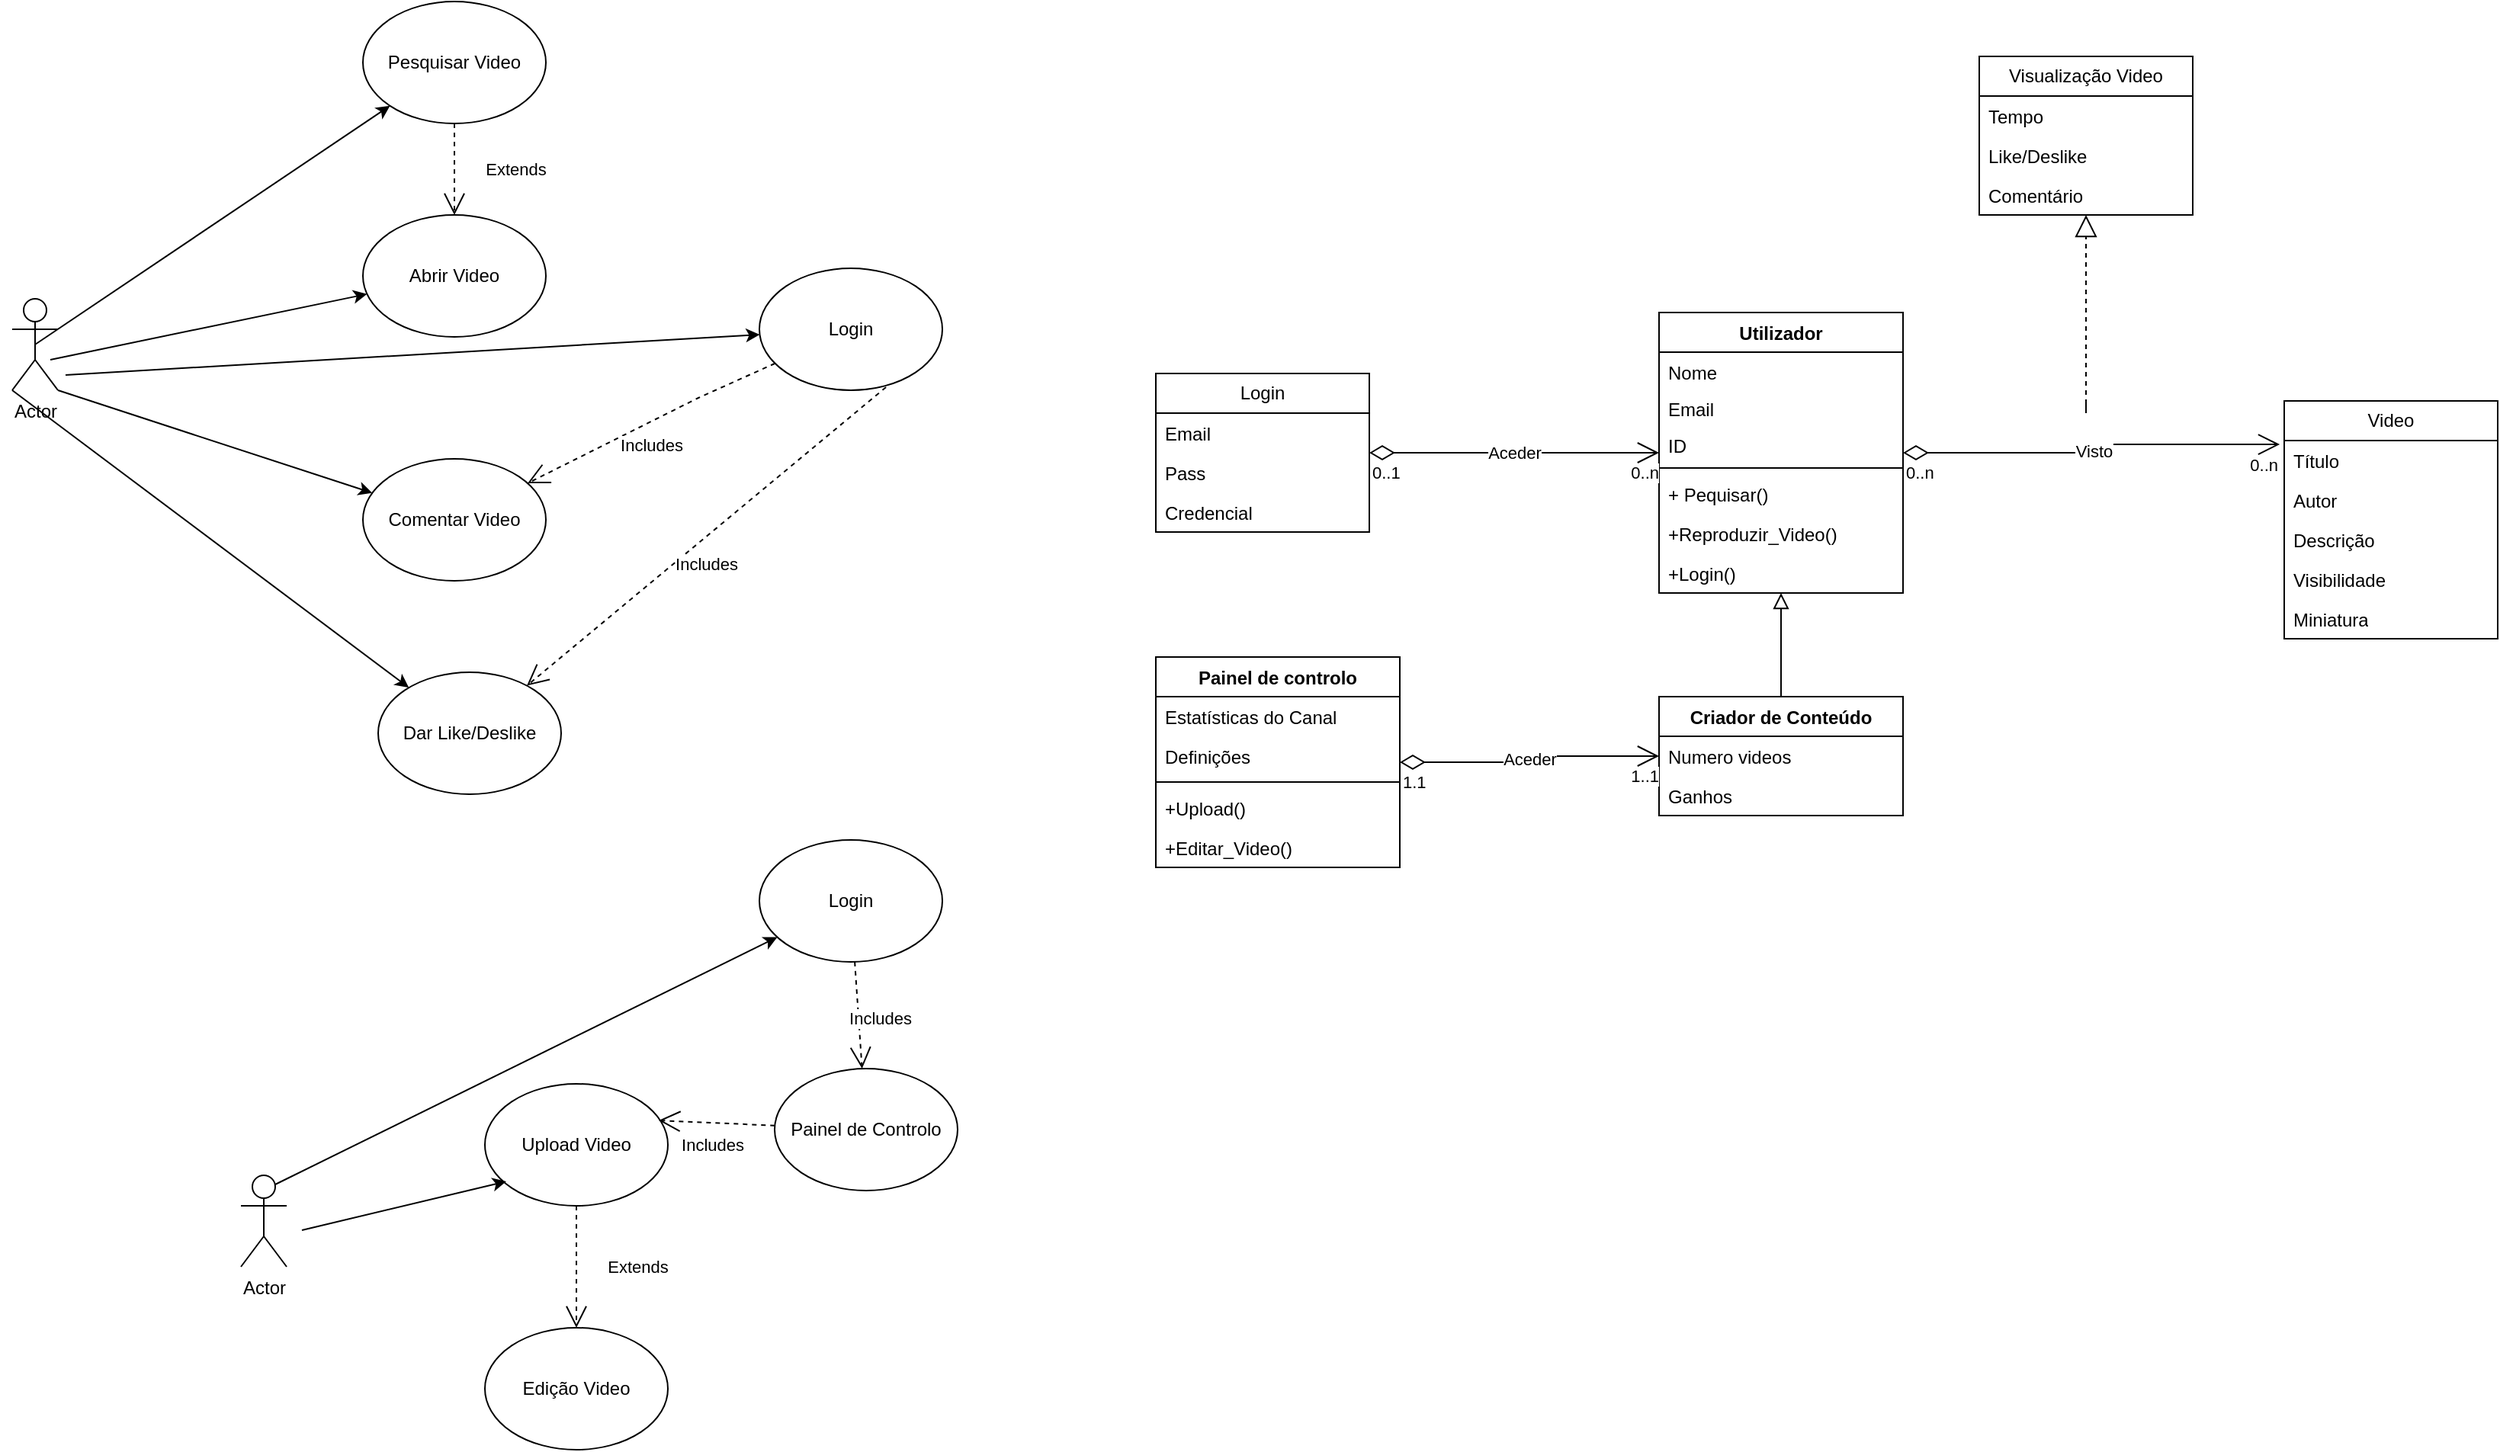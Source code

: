 <mxfile version="22.1.16" type="device" pages="2">
  <diagram name="Página-1" id="YIuxpg4yU5HesPBRL2w0">
    <mxGraphModel dx="1395" dy="672" grid="1" gridSize="10" guides="1" tooltips="1" connect="1" arrows="1" fold="1" page="1" pageScale="1" pageWidth="827" pageHeight="1169" math="0" shadow="0">
      <root>
        <mxCell id="0" />
        <mxCell id="1" parent="0" />
        <mxCell id="h7QQ7sJ4i0Wc6xQ3Fgic-2" value="Actor" style="shape=umlActor;verticalLabelPosition=bottom;verticalAlign=top;html=1;outlineConnect=0;" vertex="1" parent="1">
          <mxGeometry x="90" y="525" width="30" height="60" as="geometry" />
        </mxCell>
        <mxCell id="h7QQ7sJ4i0Wc6xQ3Fgic-3" value="Pesquisar Video" style="ellipse;whiteSpace=wrap;html=1;" vertex="1" parent="1">
          <mxGeometry x="320" y="330" width="120" height="80" as="geometry" />
        </mxCell>
        <mxCell id="h7QQ7sJ4i0Wc6xQ3Fgic-4" value="Abrir Video" style="ellipse;whiteSpace=wrap;html=1;" vertex="1" parent="1">
          <mxGeometry x="320" y="470" width="120" height="80" as="geometry" />
        </mxCell>
        <mxCell id="h7QQ7sJ4i0Wc6xQ3Fgic-5" value="Comentar Video" style="ellipse;whiteSpace=wrap;html=1;" vertex="1" parent="1">
          <mxGeometry x="320" y="630" width="120" height="80" as="geometry" />
        </mxCell>
        <mxCell id="h7QQ7sJ4i0Wc6xQ3Fgic-6" value="Dar Like/Deslike" style="ellipse;whiteSpace=wrap;html=1;" vertex="1" parent="1">
          <mxGeometry x="330" y="770" width="120" height="80" as="geometry" />
        </mxCell>
        <mxCell id="h7QQ7sJ4i0Wc6xQ3Fgic-7" value="Login" style="ellipse;whiteSpace=wrap;html=1;" vertex="1" parent="1">
          <mxGeometry x="580" y="505" width="120" height="80" as="geometry" />
        </mxCell>
        <mxCell id="h7QQ7sJ4i0Wc6xQ3Fgic-9" value="" style="endArrow=classic;html=1;rounded=0;exitX=0.5;exitY=0.5;exitDx=0;exitDy=0;exitPerimeter=0;" edge="1" parent="1" source="h7QQ7sJ4i0Wc6xQ3Fgic-2" target="h7QQ7sJ4i0Wc6xQ3Fgic-3">
          <mxGeometry width="50" height="50" relative="1" as="geometry">
            <mxPoint x="250" y="590" as="sourcePoint" />
            <mxPoint x="300" y="540" as="targetPoint" />
          </mxGeometry>
        </mxCell>
        <mxCell id="h7QQ7sJ4i0Wc6xQ3Fgic-10" value="" style="endArrow=classic;html=1;rounded=0;exitX=0.5;exitY=0.5;exitDx=0;exitDy=0;exitPerimeter=0;" edge="1" parent="1" target="h7QQ7sJ4i0Wc6xQ3Fgic-4">
          <mxGeometry width="50" height="50" relative="1" as="geometry">
            <mxPoint x="115" y="565" as="sourcePoint" />
            <mxPoint x="348" y="408" as="targetPoint" />
          </mxGeometry>
        </mxCell>
        <mxCell id="h7QQ7sJ4i0Wc6xQ3Fgic-11" value="" style="endArrow=classic;html=1;rounded=0;exitX=1;exitY=1;exitDx=0;exitDy=0;exitPerimeter=0;" edge="1" parent="1" source="h7QQ7sJ4i0Wc6xQ3Fgic-2" target="h7QQ7sJ4i0Wc6xQ3Fgic-5">
          <mxGeometry width="50" height="50" relative="1" as="geometry">
            <mxPoint x="125" y="575" as="sourcePoint" />
            <mxPoint x="358" y="418" as="targetPoint" />
          </mxGeometry>
        </mxCell>
        <mxCell id="h7QQ7sJ4i0Wc6xQ3Fgic-12" value="" style="endArrow=classic;html=1;rounded=0;exitX=0;exitY=1;exitDx=0;exitDy=0;exitPerimeter=0;" edge="1" parent="1" source="h7QQ7sJ4i0Wc6xQ3Fgic-2" target="h7QQ7sJ4i0Wc6xQ3Fgic-6">
          <mxGeometry width="50" height="50" relative="1" as="geometry">
            <mxPoint x="110" y="620" as="sourcePoint" />
            <mxPoint x="336" y="662" as="targetPoint" />
          </mxGeometry>
        </mxCell>
        <mxCell id="h7QQ7sJ4i0Wc6xQ3Fgic-13" value="Includes" style="endArrow=open;endSize=12;dashed=1;html=1;rounded=0;" edge="1" parent="1" source="h7QQ7sJ4i0Wc6xQ3Fgic-7" target="h7QQ7sJ4i0Wc6xQ3Fgic-5">
          <mxGeometry x="0.075" y="14" width="160" relative="1" as="geometry">
            <mxPoint x="450" y="600" as="sourcePoint" />
            <mxPoint x="610" y="600" as="targetPoint" />
            <Array as="points">
              <mxPoint x="540" y="590" />
            </Array>
            <mxPoint as="offset" />
          </mxGeometry>
        </mxCell>
        <mxCell id="h7QQ7sJ4i0Wc6xQ3Fgic-15" style="edgeStyle=orthogonalEdgeStyle;rounded=0;orthogonalLoop=1;jettySize=auto;html=1;exitX=0.5;exitY=1;exitDx=0;exitDy=0;" edge="1" parent="1" source="h7QQ7sJ4i0Wc6xQ3Fgic-4" target="h7QQ7sJ4i0Wc6xQ3Fgic-4">
          <mxGeometry relative="1" as="geometry" />
        </mxCell>
        <mxCell id="h7QQ7sJ4i0Wc6xQ3Fgic-17" value="Includes" style="endArrow=open;endSize=12;dashed=1;html=1;rounded=0;exitX=0.692;exitY=0.975;exitDx=0;exitDy=0;exitPerimeter=0;" edge="1" parent="1" source="h7QQ7sJ4i0Wc6xQ3Fgic-7" target="h7QQ7sJ4i0Wc6xQ3Fgic-6">
          <mxGeometry x="0.075" y="14" width="160" relative="1" as="geometry">
            <mxPoint x="573" y="596" as="sourcePoint" />
            <mxPoint x="441" y="659" as="targetPoint" />
            <Array as="points" />
            <mxPoint as="offset" />
          </mxGeometry>
        </mxCell>
        <mxCell id="h7QQ7sJ4i0Wc6xQ3Fgic-18" value="Extends" style="endArrow=open;endSize=12;dashed=1;html=1;rounded=0;" edge="1" parent="1" source="h7QQ7sJ4i0Wc6xQ3Fgic-3" target="h7QQ7sJ4i0Wc6xQ3Fgic-4">
          <mxGeometry y="40" width="160" relative="1" as="geometry">
            <mxPoint x="605" y="567" as="sourcePoint" />
            <mxPoint x="438" y="656" as="targetPoint" />
            <Array as="points" />
            <mxPoint as="offset" />
          </mxGeometry>
        </mxCell>
        <mxCell id="h7QQ7sJ4i0Wc6xQ3Fgic-19" value="Actor" style="shape=umlActor;verticalLabelPosition=bottom;verticalAlign=top;html=1;outlineConnect=0;" vertex="1" parent="1">
          <mxGeometry x="240" y="1100" width="30" height="60" as="geometry" />
        </mxCell>
        <mxCell id="h7QQ7sJ4i0Wc6xQ3Fgic-20" value="Upload Video" style="ellipse;whiteSpace=wrap;html=1;" vertex="1" parent="1">
          <mxGeometry x="400" y="1040" width="120" height="80" as="geometry" />
        </mxCell>
        <mxCell id="h7QQ7sJ4i0Wc6xQ3Fgic-22" value="Painel de Controlo" style="ellipse;whiteSpace=wrap;html=1;" vertex="1" parent="1">
          <mxGeometry x="590" y="1030" width="120" height="80" as="geometry" />
        </mxCell>
        <mxCell id="h7QQ7sJ4i0Wc6xQ3Fgic-23" value="Edição Video" style="ellipse;whiteSpace=wrap;html=1;" vertex="1" parent="1">
          <mxGeometry x="400" y="1200" width="120" height="80" as="geometry" />
        </mxCell>
        <mxCell id="h7QQ7sJ4i0Wc6xQ3Fgic-25" value="" style="endArrow=classic;html=1;rounded=0;exitX=0.5;exitY=0.5;exitDx=0;exitDy=0;exitPerimeter=0;" edge="1" parent="1" target="h7QQ7sJ4i0Wc6xQ3Fgic-7">
          <mxGeometry width="50" height="50" relative="1" as="geometry">
            <mxPoint x="125" y="575" as="sourcePoint" />
            <mxPoint x="333" y="532" as="targetPoint" />
          </mxGeometry>
        </mxCell>
        <mxCell id="h7QQ7sJ4i0Wc6xQ3Fgic-26" value="Extends" style="endArrow=open;endSize=12;dashed=1;html=1;rounded=0;" edge="1" parent="1" source="h7QQ7sJ4i0Wc6xQ3Fgic-20" target="h7QQ7sJ4i0Wc6xQ3Fgic-23">
          <mxGeometry y="40" width="160" relative="1" as="geometry">
            <mxPoint x="823" y="723" as="sourcePoint" />
            <mxPoint x="588" y="919" as="targetPoint" />
            <Array as="points" />
            <mxPoint as="offset" />
          </mxGeometry>
        </mxCell>
        <mxCell id="h7QQ7sJ4i0Wc6xQ3Fgic-27" value="Includes" style="endArrow=open;endSize=12;dashed=1;html=1;rounded=0;entryX=0.95;entryY=0.3;entryDx=0;entryDy=0;entryPerimeter=0;" edge="1" parent="1" source="h7QQ7sJ4i0Wc6xQ3Fgic-22" target="h7QQ7sJ4i0Wc6xQ3Fgic-20">
          <mxGeometry x="0.075" y="14" width="160" relative="1" as="geometry">
            <mxPoint x="660.025" y="1061.165" as="sourcePoint" />
            <mxPoint x="588" y="919" as="targetPoint" />
            <Array as="points" />
            <mxPoint as="offset" />
          </mxGeometry>
        </mxCell>
        <mxCell id="h7QQ7sJ4i0Wc6xQ3Fgic-29" value="Login" style="ellipse;whiteSpace=wrap;html=1;" vertex="1" parent="1">
          <mxGeometry x="580" y="880" width="120" height="80" as="geometry" />
        </mxCell>
        <mxCell id="h7QQ7sJ4i0Wc6xQ3Fgic-30" value="Includes" style="endArrow=open;endSize=12;dashed=1;html=1;rounded=0;" edge="1" parent="1" source="h7QQ7sJ4i0Wc6xQ3Fgic-29" target="h7QQ7sJ4i0Wc6xQ3Fgic-22">
          <mxGeometry x="0.075" y="14" width="160" relative="1" as="geometry">
            <mxPoint x="620" y="1072" as="sourcePoint" />
            <mxPoint x="524" y="1074" as="targetPoint" />
            <Array as="points" />
            <mxPoint as="offset" />
          </mxGeometry>
        </mxCell>
        <mxCell id="h7QQ7sJ4i0Wc6xQ3Fgic-31" value="" style="endArrow=classic;html=1;rounded=0;exitX=0.75;exitY=0.1;exitDx=0;exitDy=0;exitPerimeter=0;" edge="1" parent="1" source="h7QQ7sJ4i0Wc6xQ3Fgic-19" target="h7QQ7sJ4i0Wc6xQ3Fgic-29">
          <mxGeometry width="50" height="50" relative="1" as="geometry">
            <mxPoint x="280" y="1136" as="sourcePoint" />
            <mxPoint x="414" y="1104" as="targetPoint" />
          </mxGeometry>
        </mxCell>
        <mxCell id="h7QQ7sJ4i0Wc6xQ3Fgic-33" value="" style="endArrow=classic;html=1;rounded=0;" edge="1" parent="1">
          <mxGeometry width="50" height="50" relative="1" as="geometry">
            <mxPoint x="280" y="1136" as="sourcePoint" />
            <mxPoint x="414" y="1104" as="targetPoint" />
          </mxGeometry>
        </mxCell>
        <mxCell id="h7QQ7sJ4i0Wc6xQ3Fgic-34" value="Utilizador" style="swimlane;fontStyle=1;align=center;verticalAlign=top;childLayout=stackLayout;horizontal=1;startSize=26;horizontalStack=0;resizeParent=1;resizeParentMax=0;resizeLast=0;collapsible=1;marginBottom=0;whiteSpace=wrap;html=1;" vertex="1" parent="1">
          <mxGeometry x="1170" y="534" width="160" height="184" as="geometry" />
        </mxCell>
        <mxCell id="h7QQ7sJ4i0Wc6xQ3Fgic-35" value="Nome&lt;br&gt;" style="text;strokeColor=none;fillColor=none;align=left;verticalAlign=top;spacingLeft=4;spacingRight=4;overflow=hidden;rotatable=0;points=[[0,0.5],[1,0.5]];portConstraint=eastwest;whiteSpace=wrap;html=1;" vertex="1" parent="h7QQ7sJ4i0Wc6xQ3Fgic-34">
          <mxGeometry y="26" width="160" height="24" as="geometry" />
        </mxCell>
        <mxCell id="h7QQ7sJ4i0Wc6xQ3Fgic-80" value="Email" style="text;strokeColor=none;fillColor=none;align=left;verticalAlign=top;spacingLeft=4;spacingRight=4;overflow=hidden;rotatable=0;points=[[0,0.5],[1,0.5]];portConstraint=eastwest;whiteSpace=wrap;html=1;" vertex="1" parent="h7QQ7sJ4i0Wc6xQ3Fgic-34">
          <mxGeometry y="50" width="160" height="24" as="geometry" />
        </mxCell>
        <mxCell id="h7QQ7sJ4i0Wc6xQ3Fgic-79" value="ID" style="text;strokeColor=none;fillColor=none;align=left;verticalAlign=top;spacingLeft=4;spacingRight=4;overflow=hidden;rotatable=0;points=[[0,0.5],[1,0.5]];portConstraint=eastwest;whiteSpace=wrap;html=1;" vertex="1" parent="h7QQ7sJ4i0Wc6xQ3Fgic-34">
          <mxGeometry y="74" width="160" height="24" as="geometry" />
        </mxCell>
        <mxCell id="h7QQ7sJ4i0Wc6xQ3Fgic-36" value="" style="line;strokeWidth=1;fillColor=none;align=left;verticalAlign=middle;spacingTop=-1;spacingLeft=3;spacingRight=3;rotatable=0;labelPosition=right;points=[];portConstraint=eastwest;strokeColor=inherit;" vertex="1" parent="h7QQ7sJ4i0Wc6xQ3Fgic-34">
          <mxGeometry y="98" width="160" height="8" as="geometry" />
        </mxCell>
        <mxCell id="h7QQ7sJ4i0Wc6xQ3Fgic-37" value="+ Pequisar()" style="text;strokeColor=none;fillColor=none;align=left;verticalAlign=top;spacingLeft=4;spacingRight=4;overflow=hidden;rotatable=0;points=[[0,0.5],[1,0.5]];portConstraint=eastwest;whiteSpace=wrap;html=1;" vertex="1" parent="h7QQ7sJ4i0Wc6xQ3Fgic-34">
          <mxGeometry y="106" width="160" height="26" as="geometry" />
        </mxCell>
        <mxCell id="h7QQ7sJ4i0Wc6xQ3Fgic-46" value="+Reproduzir_Video()" style="text;strokeColor=none;fillColor=none;align=left;verticalAlign=top;spacingLeft=4;spacingRight=4;overflow=hidden;rotatable=0;points=[[0,0.5],[1,0.5]];portConstraint=eastwest;whiteSpace=wrap;html=1;" vertex="1" parent="h7QQ7sJ4i0Wc6xQ3Fgic-34">
          <mxGeometry y="132" width="160" height="26" as="geometry" />
        </mxCell>
        <mxCell id="h7QQ7sJ4i0Wc6xQ3Fgic-47" value="+Login()" style="text;strokeColor=none;fillColor=none;align=left;verticalAlign=top;spacingLeft=4;spacingRight=4;overflow=hidden;rotatable=0;points=[[0,0.5],[1,0.5]];portConstraint=eastwest;whiteSpace=wrap;html=1;" vertex="1" parent="h7QQ7sJ4i0Wc6xQ3Fgic-34">
          <mxGeometry y="158" width="160" height="26" as="geometry" />
        </mxCell>
        <mxCell id="h7QQ7sJ4i0Wc6xQ3Fgic-38" value="Criador de Conteúdo" style="swimlane;fontStyle=1;align=center;verticalAlign=top;childLayout=stackLayout;horizontal=1;startSize=26;horizontalStack=0;resizeParent=1;resizeParentMax=0;resizeLast=0;collapsible=1;marginBottom=0;whiteSpace=wrap;html=1;" vertex="1" parent="1">
          <mxGeometry x="1170" y="786" width="160" height="78" as="geometry" />
        </mxCell>
        <mxCell id="h7QQ7sJ4i0Wc6xQ3Fgic-39" value="Numero videos" style="text;strokeColor=none;fillColor=none;align=left;verticalAlign=top;spacingLeft=4;spacingRight=4;overflow=hidden;rotatable=0;points=[[0,0.5],[1,0.5]];portConstraint=eastwest;whiteSpace=wrap;html=1;" vertex="1" parent="h7QQ7sJ4i0Wc6xQ3Fgic-38">
          <mxGeometry y="26" width="160" height="26" as="geometry" />
        </mxCell>
        <mxCell id="h7QQ7sJ4i0Wc6xQ3Fgic-82" value="Ganhos" style="text;strokeColor=none;fillColor=none;align=left;verticalAlign=top;spacingLeft=4;spacingRight=4;overflow=hidden;rotatable=0;points=[[0,0.5],[1,0.5]];portConstraint=eastwest;whiteSpace=wrap;html=1;" vertex="1" parent="h7QQ7sJ4i0Wc6xQ3Fgic-38">
          <mxGeometry y="52" width="160" height="26" as="geometry" />
        </mxCell>
        <mxCell id="h7QQ7sJ4i0Wc6xQ3Fgic-48" value="Video" style="swimlane;fontStyle=0;childLayout=stackLayout;horizontal=1;startSize=26;fillColor=none;horizontalStack=0;resizeParent=1;resizeParentMax=0;resizeLast=0;collapsible=1;marginBottom=0;whiteSpace=wrap;html=1;" vertex="1" parent="1">
          <mxGeometry x="1580" y="592" width="140" height="156" as="geometry" />
        </mxCell>
        <mxCell id="h7QQ7sJ4i0Wc6xQ3Fgic-49" value="Título" style="text;strokeColor=none;fillColor=none;align=left;verticalAlign=top;spacingLeft=4;spacingRight=4;overflow=hidden;rotatable=0;points=[[0,0.5],[1,0.5]];portConstraint=eastwest;whiteSpace=wrap;html=1;" vertex="1" parent="h7QQ7sJ4i0Wc6xQ3Fgic-48">
          <mxGeometry y="26" width="140" height="26" as="geometry" />
        </mxCell>
        <mxCell id="h7QQ7sJ4i0Wc6xQ3Fgic-50" value="Autor" style="text;strokeColor=none;fillColor=none;align=left;verticalAlign=top;spacingLeft=4;spacingRight=4;overflow=hidden;rotatable=0;points=[[0,0.5],[1,0.5]];portConstraint=eastwest;whiteSpace=wrap;html=1;" vertex="1" parent="h7QQ7sJ4i0Wc6xQ3Fgic-48">
          <mxGeometry y="52" width="140" height="26" as="geometry" />
        </mxCell>
        <mxCell id="h7QQ7sJ4i0Wc6xQ3Fgic-51" value="Descrição" style="text;strokeColor=none;fillColor=none;align=left;verticalAlign=top;spacingLeft=4;spacingRight=4;overflow=hidden;rotatable=0;points=[[0,0.5],[1,0.5]];portConstraint=eastwest;whiteSpace=wrap;html=1;" vertex="1" parent="h7QQ7sJ4i0Wc6xQ3Fgic-48">
          <mxGeometry y="78" width="140" height="26" as="geometry" />
        </mxCell>
        <mxCell id="h7QQ7sJ4i0Wc6xQ3Fgic-60" value="Visibilidade" style="text;strokeColor=none;fillColor=none;align=left;verticalAlign=top;spacingLeft=4;spacingRight=4;overflow=hidden;rotatable=0;points=[[0,0.5],[1,0.5]];portConstraint=eastwest;whiteSpace=wrap;html=1;" vertex="1" parent="h7QQ7sJ4i0Wc6xQ3Fgic-48">
          <mxGeometry y="104" width="140" height="26" as="geometry" />
        </mxCell>
        <mxCell id="h7QQ7sJ4i0Wc6xQ3Fgic-61" value="Miniatura" style="text;strokeColor=none;fillColor=none;align=left;verticalAlign=top;spacingLeft=4;spacingRight=4;overflow=hidden;rotatable=0;points=[[0,0.5],[1,0.5]];portConstraint=eastwest;whiteSpace=wrap;html=1;" vertex="1" parent="h7QQ7sJ4i0Wc6xQ3Fgic-48">
          <mxGeometry y="130" width="140" height="26" as="geometry" />
        </mxCell>
        <mxCell id="h7QQ7sJ4i0Wc6xQ3Fgic-52" value="Visualização Video" style="swimlane;fontStyle=0;childLayout=stackLayout;horizontal=1;startSize=26;fillColor=none;horizontalStack=0;resizeParent=1;resizeParentMax=0;resizeLast=0;collapsible=1;marginBottom=0;whiteSpace=wrap;html=1;" vertex="1" parent="1">
          <mxGeometry x="1380" y="366" width="140" height="104" as="geometry" />
        </mxCell>
        <mxCell id="h7QQ7sJ4i0Wc6xQ3Fgic-53" value="Tempo&amp;nbsp;" style="text;strokeColor=none;fillColor=none;align=left;verticalAlign=top;spacingLeft=4;spacingRight=4;overflow=hidden;rotatable=0;points=[[0,0.5],[1,0.5]];portConstraint=eastwest;whiteSpace=wrap;html=1;" vertex="1" parent="h7QQ7sJ4i0Wc6xQ3Fgic-52">
          <mxGeometry y="26" width="140" height="26" as="geometry" />
        </mxCell>
        <mxCell id="h7QQ7sJ4i0Wc6xQ3Fgic-54" value="Like/Deslike" style="text;strokeColor=none;fillColor=none;align=left;verticalAlign=top;spacingLeft=4;spacingRight=4;overflow=hidden;rotatable=0;points=[[0,0.5],[1,0.5]];portConstraint=eastwest;whiteSpace=wrap;html=1;" vertex="1" parent="h7QQ7sJ4i0Wc6xQ3Fgic-52">
          <mxGeometry y="52" width="140" height="26" as="geometry" />
        </mxCell>
        <mxCell id="h7QQ7sJ4i0Wc6xQ3Fgic-55" value="Comentário" style="text;strokeColor=none;fillColor=none;align=left;verticalAlign=top;spacingLeft=4;spacingRight=4;overflow=hidden;rotatable=0;points=[[0,0.5],[1,0.5]];portConstraint=eastwest;whiteSpace=wrap;html=1;" vertex="1" parent="h7QQ7sJ4i0Wc6xQ3Fgic-52">
          <mxGeometry y="78" width="140" height="26" as="geometry" />
        </mxCell>
        <mxCell id="h7QQ7sJ4i0Wc6xQ3Fgic-56" value="Visto" style="endArrow=open;html=1;endSize=12;startArrow=diamondThin;startSize=14;startFill=0;edgeStyle=orthogonalEdgeStyle;rounded=0;entryX=-0.021;entryY=0.183;entryDx=0;entryDy=0;entryPerimeter=0;" edge="1" parent="1" source="h7QQ7sJ4i0Wc6xQ3Fgic-34" target="h7QQ7sJ4i0Wc6xQ3Fgic-48">
          <mxGeometry relative="1" as="geometry">
            <mxPoint x="1230" y="554" as="sourcePoint" />
            <mxPoint x="1390" y="534" as="targetPoint" />
          </mxGeometry>
        </mxCell>
        <mxCell id="h7QQ7sJ4i0Wc6xQ3Fgic-57" value="0..n" style="edgeLabel;resizable=0;html=1;align=left;verticalAlign=top;" connectable="0" vertex="1" parent="h7QQ7sJ4i0Wc6xQ3Fgic-56">
          <mxGeometry x="-1" relative="1" as="geometry" />
        </mxCell>
        <mxCell id="h7QQ7sJ4i0Wc6xQ3Fgic-58" value="0..n" style="edgeLabel;resizable=0;html=1;align=right;verticalAlign=top;" connectable="0" vertex="1" parent="h7QQ7sJ4i0Wc6xQ3Fgic-56">
          <mxGeometry x="1" relative="1" as="geometry" />
        </mxCell>
        <mxCell id="h7QQ7sJ4i0Wc6xQ3Fgic-59" value="" style="endArrow=block;dashed=1;endFill=0;endSize=12;html=1;rounded=0;" edge="1" parent="1" target="h7QQ7sJ4i0Wc6xQ3Fgic-55">
          <mxGeometry width="160" relative="1" as="geometry">
            <mxPoint x="1450" y="594" as="sourcePoint" />
            <mxPoint x="1230" y="534" as="targetPoint" />
            <Array as="points">
              <mxPoint x="1450" y="600" />
            </Array>
          </mxGeometry>
        </mxCell>
        <mxCell id="h7QQ7sJ4i0Wc6xQ3Fgic-62" value="" style="endArrow=block;startArrow=none;endFill=0;startFill=0;endSize=8;html=1;verticalAlign=bottom;labelBackgroundColor=none;rounded=0;" edge="1" parent="1" source="h7QQ7sJ4i0Wc6xQ3Fgic-38" target="h7QQ7sJ4i0Wc6xQ3Fgic-34">
          <mxGeometry width="160" relative="1" as="geometry">
            <mxPoint x="1230" y="834" as="sourcePoint" />
            <mxPoint x="1390" y="834" as="targetPoint" />
          </mxGeometry>
        </mxCell>
        <mxCell id="h7QQ7sJ4i0Wc6xQ3Fgic-64" value="Login" style="swimlane;fontStyle=0;childLayout=stackLayout;horizontal=1;startSize=26;fillColor=none;horizontalStack=0;resizeParent=1;resizeParentMax=0;resizeLast=0;collapsible=1;marginBottom=0;whiteSpace=wrap;html=1;" vertex="1" parent="1">
          <mxGeometry x="840" y="574" width="140" height="104" as="geometry" />
        </mxCell>
        <mxCell id="h7QQ7sJ4i0Wc6xQ3Fgic-65" value="Email" style="text;strokeColor=none;fillColor=none;align=left;verticalAlign=top;spacingLeft=4;spacingRight=4;overflow=hidden;rotatable=0;points=[[0,0.5],[1,0.5]];portConstraint=eastwest;whiteSpace=wrap;html=1;" vertex="1" parent="h7QQ7sJ4i0Wc6xQ3Fgic-64">
          <mxGeometry y="26" width="140" height="26" as="geometry" />
        </mxCell>
        <mxCell id="h7QQ7sJ4i0Wc6xQ3Fgic-66" value="Pass" style="text;strokeColor=none;fillColor=none;align=left;verticalAlign=top;spacingLeft=4;spacingRight=4;overflow=hidden;rotatable=0;points=[[0,0.5],[1,0.5]];portConstraint=eastwest;whiteSpace=wrap;html=1;" vertex="1" parent="h7QQ7sJ4i0Wc6xQ3Fgic-64">
          <mxGeometry y="52" width="140" height="26" as="geometry" />
        </mxCell>
        <mxCell id="h7QQ7sJ4i0Wc6xQ3Fgic-67" value="Credencial" style="text;strokeColor=none;fillColor=none;align=left;verticalAlign=top;spacingLeft=4;spacingRight=4;overflow=hidden;rotatable=0;points=[[0,0.5],[1,0.5]];portConstraint=eastwest;whiteSpace=wrap;html=1;" vertex="1" parent="h7QQ7sJ4i0Wc6xQ3Fgic-64">
          <mxGeometry y="78" width="140" height="26" as="geometry" />
        </mxCell>
        <mxCell id="h7QQ7sJ4i0Wc6xQ3Fgic-68" value="Aceder" style="endArrow=open;html=1;endSize=12;startArrow=diamondThin;startSize=14;startFill=0;edgeStyle=orthogonalEdgeStyle;rounded=0;" edge="1" parent="1" source="h7QQ7sJ4i0Wc6xQ3Fgic-64" target="h7QQ7sJ4i0Wc6xQ3Fgic-34">
          <mxGeometry relative="1" as="geometry">
            <mxPoint x="1340" y="613" as="sourcePoint" />
            <mxPoint x="1567" y="613" as="targetPoint" />
          </mxGeometry>
        </mxCell>
        <mxCell id="h7QQ7sJ4i0Wc6xQ3Fgic-69" value="0..1" style="edgeLabel;resizable=0;html=1;align=left;verticalAlign=top;" connectable="0" vertex="1" parent="h7QQ7sJ4i0Wc6xQ3Fgic-68">
          <mxGeometry x="-1" relative="1" as="geometry" />
        </mxCell>
        <mxCell id="h7QQ7sJ4i0Wc6xQ3Fgic-70" value="0..n" style="edgeLabel;resizable=0;html=1;align=right;verticalAlign=top;" connectable="0" vertex="1" parent="h7QQ7sJ4i0Wc6xQ3Fgic-68">
          <mxGeometry x="1" relative="1" as="geometry" />
        </mxCell>
        <mxCell id="h7QQ7sJ4i0Wc6xQ3Fgic-71" value="Painel de controlo" style="swimlane;fontStyle=1;align=center;verticalAlign=top;childLayout=stackLayout;horizontal=1;startSize=26;horizontalStack=0;resizeParent=1;resizeParentMax=0;resizeLast=0;collapsible=1;marginBottom=0;whiteSpace=wrap;html=1;" vertex="1" parent="1">
          <mxGeometry x="840" y="760" width="160" height="138" as="geometry" />
        </mxCell>
        <mxCell id="h7QQ7sJ4i0Wc6xQ3Fgic-72" value="Estatísticas do Canal" style="text;strokeColor=none;fillColor=none;align=left;verticalAlign=top;spacingLeft=4;spacingRight=4;overflow=hidden;rotatable=0;points=[[0,0.5],[1,0.5]];portConstraint=eastwest;whiteSpace=wrap;html=1;" vertex="1" parent="h7QQ7sJ4i0Wc6xQ3Fgic-71">
          <mxGeometry y="26" width="160" height="26" as="geometry" />
        </mxCell>
        <mxCell id="h7QQ7sJ4i0Wc6xQ3Fgic-83" value="Definições" style="text;strokeColor=none;fillColor=none;align=left;verticalAlign=top;spacingLeft=4;spacingRight=4;overflow=hidden;rotatable=0;points=[[0,0.5],[1,0.5]];portConstraint=eastwest;whiteSpace=wrap;html=1;" vertex="1" parent="h7QQ7sJ4i0Wc6xQ3Fgic-71">
          <mxGeometry y="52" width="160" height="26" as="geometry" />
        </mxCell>
        <mxCell id="h7QQ7sJ4i0Wc6xQ3Fgic-73" value="" style="line;strokeWidth=1;fillColor=none;align=left;verticalAlign=middle;spacingTop=-1;spacingLeft=3;spacingRight=3;rotatable=0;labelPosition=right;points=[];portConstraint=eastwest;strokeColor=inherit;" vertex="1" parent="h7QQ7sJ4i0Wc6xQ3Fgic-71">
          <mxGeometry y="78" width="160" height="8" as="geometry" />
        </mxCell>
        <mxCell id="h7QQ7sJ4i0Wc6xQ3Fgic-74" value="+Upload()" style="text;strokeColor=none;fillColor=none;align=left;verticalAlign=top;spacingLeft=4;spacingRight=4;overflow=hidden;rotatable=0;points=[[0,0.5],[1,0.5]];portConstraint=eastwest;whiteSpace=wrap;html=1;" vertex="1" parent="h7QQ7sJ4i0Wc6xQ3Fgic-71">
          <mxGeometry y="86" width="160" height="26" as="geometry" />
        </mxCell>
        <mxCell id="h7QQ7sJ4i0Wc6xQ3Fgic-75" value="+Editar_Video()" style="text;strokeColor=none;fillColor=none;align=left;verticalAlign=top;spacingLeft=4;spacingRight=4;overflow=hidden;rotatable=0;points=[[0,0.5],[1,0.5]];portConstraint=eastwest;whiteSpace=wrap;html=1;" vertex="1" parent="h7QQ7sJ4i0Wc6xQ3Fgic-71">
          <mxGeometry y="112" width="160" height="26" as="geometry" />
        </mxCell>
        <mxCell id="h7QQ7sJ4i0Wc6xQ3Fgic-76" value="Aceder" style="endArrow=open;html=1;endSize=12;startArrow=diamondThin;startSize=14;startFill=0;edgeStyle=orthogonalEdgeStyle;rounded=0;" edge="1" parent="1" source="h7QQ7sJ4i0Wc6xQ3Fgic-71" target="h7QQ7sJ4i0Wc6xQ3Fgic-38">
          <mxGeometry relative="1" as="geometry">
            <mxPoint x="980" y="809.21" as="sourcePoint" />
            <mxPoint x="1160" y="810.21" as="targetPoint" />
          </mxGeometry>
        </mxCell>
        <mxCell id="h7QQ7sJ4i0Wc6xQ3Fgic-77" value="1.1" style="edgeLabel;resizable=0;html=1;align=left;verticalAlign=top;" connectable="0" vertex="1" parent="h7QQ7sJ4i0Wc6xQ3Fgic-76">
          <mxGeometry x="-1" relative="1" as="geometry" />
        </mxCell>
        <mxCell id="h7QQ7sJ4i0Wc6xQ3Fgic-78" value="1..1" style="edgeLabel;resizable=0;html=1;align=right;verticalAlign=top;" connectable="0" vertex="1" parent="h7QQ7sJ4i0Wc6xQ3Fgic-76">
          <mxGeometry x="1" relative="1" as="geometry" />
        </mxCell>
      </root>
    </mxGraphModel>
  </diagram>
  <diagram id="8AHBjlcOWaqMzF9aPbNz" name="Página-2">
    <mxGraphModel dx="1434" dy="806" grid="1" gridSize="10" guides="1" tooltips="1" connect="1" arrows="1" fold="1" page="1" pageScale="1" pageWidth="827" pageHeight="1169" math="0" shadow="0">
      <root>
        <mxCell id="0" />
        <mxCell id="1" parent="0" />
        <mxCell id="HykIrG1pOH6H7zOaP5oT-1" value="" style="endArrow=none;html=1;rounded=0;dashed=1;" edge="1" parent="1">
          <mxGeometry width="50" height="50" relative="1" as="geometry">
            <mxPoint x="860" y="566.897" as="sourcePoint" />
            <mxPoint x="860" y="120" as="targetPoint" />
          </mxGeometry>
        </mxCell>
        <mxCell id="MljgNVic384BsmQiPjqa-4" value="Reproduzir Vídeo" style="shape=umlFrame;whiteSpace=wrap;html=1;pointerEvents=0;recursiveResize=0;container=1;collapsible=0;width=160;fillStyle=solid;" vertex="1" parent="1">
          <mxGeometry x="50" y="140" width="1050" height="370" as="geometry" />
        </mxCell>
        <mxCell id="HykIrG1pOH6H7zOaP5oT-6" value="Pesquisa(Keyword)" style="text;html=1;strokeColor=none;fillColor=none;align=center;verticalAlign=middle;whiteSpace=wrap;rounded=0;" vertex="1" parent="MljgNVic384BsmQiPjqa-4">
          <mxGeometry x="100" y="30" width="60" height="30" as="geometry" />
        </mxCell>
        <mxCell id="HykIrG1pOH6H7zOaP5oT-7" value="Requisição(id)" style="text;html=1;strokeColor=none;fillColor=none;align=center;verticalAlign=middle;whiteSpace=wrap;rounded=0;" vertex="1" parent="MljgNVic384BsmQiPjqa-4">
          <mxGeometry x="280" y="75" width="80" height="30" as="geometry" />
        </mxCell>
        <mxCell id="HykIrG1pOH6H7zOaP5oT-8" value="" style="endArrow=classic;html=1;rounded=0;entryX=0;entryY=0;entryDx=0;entryDy=0;" edge="1" parent="MljgNVic384BsmQiPjqa-4" target="HykIrG1pOH6H7zOaP5oT-21">
          <mxGeometry width="50" height="50" relative="1" as="geometry">
            <mxPoint x="270" y="100" as="sourcePoint" />
            <mxPoint x="510" y="100" as="targetPoint" />
          </mxGeometry>
        </mxCell>
        <mxCell id="HykIrG1pOH6H7zOaP5oT-14" value="Tratamento Pedido()" style="text;html=1;strokeColor=none;fillColor=none;align=center;verticalAlign=middle;whiteSpace=wrap;rounded=0;" vertex="1" parent="MljgNVic384BsmQiPjqa-4">
          <mxGeometry x="520" y="110" width="120" height="30" as="geometry" />
        </mxCell>
        <mxCell id="HykIrG1pOH6H7zOaP5oT-16" value="Resposta(vídeo)" style="text;html=1;strokeColor=none;fillColor=none;align=center;verticalAlign=middle;whiteSpace=wrap;rounded=0;" vertex="1" parent="MljgNVic384BsmQiPjqa-4">
          <mxGeometry x="710" y="190" width="80" height="30" as="geometry" />
        </mxCell>
        <mxCell id="HykIrG1pOH6H7zOaP5oT-17" value="" style="endArrow=classic;html=1;rounded=0;dashed=1;entryX=1;entryY=0.75;entryDx=0;entryDy=0;" edge="1" parent="MljgNVic384BsmQiPjqa-4" target="HykIrG1pOH6H7zOaP5oT-21">
          <mxGeometry width="50" height="50" relative="1" as="geometry">
            <mxPoint x="810" y="220" as="sourcePoint" />
            <mxPoint x="510" y="220" as="targetPoint" />
          </mxGeometry>
        </mxCell>
        <mxCell id="HykIrG1pOH6H7zOaP5oT-20" value="" style="rounded=0;whiteSpace=wrap;html=1;" vertex="1" parent="MljgNVic384BsmQiPjqa-4">
          <mxGeometry x="800" y="140" width="20" height="80" as="geometry" />
        </mxCell>
        <mxCell id="HykIrG1pOH6H7zOaP5oT-15" value="" style="endArrow=classic;html=1;rounded=0;exitX=1;exitY=0;exitDx=0;exitDy=0;entryX=0;entryY=0;entryDx=0;entryDy=0;" edge="1" parent="MljgNVic384BsmQiPjqa-4">
          <mxGeometry width="50" height="50" relative="1" as="geometry">
            <mxPoint x="520" y="140" as="sourcePoint" />
            <mxPoint x="800" y="140" as="targetPoint" />
          </mxGeometry>
        </mxCell>
        <mxCell id="HykIrG1pOH6H7zOaP5oT-30" value="Resposta(vídeo)" style="text;html=1;strokeColor=none;fillColor=none;align=center;verticalAlign=middle;whiteSpace=wrap;rounded=0;" vertex="1" parent="MljgNVic384BsmQiPjqa-4">
          <mxGeometry x="400" y="230" width="80" height="30" as="geometry" />
        </mxCell>
        <mxCell id="HykIrG1pOH6H7zOaP5oT-31" value="" style="endArrow=classic;html=1;rounded=0;dashed=1;" edge="1" parent="MljgNVic384BsmQiPjqa-4">
          <mxGeometry width="50" height="50" relative="1" as="geometry">
            <mxPoint x="500" y="260" as="sourcePoint" />
            <mxPoint x="270" y="260" as="targetPoint" />
          </mxGeometry>
        </mxCell>
        <mxCell id="MljgNVic384BsmQiPjqa-1" value="" style="endArrow=none;html=1;rounded=0;dashed=1;" edge="1" parent="1">
          <mxGeometry width="50" height="50" relative="1" as="geometry">
            <mxPoint x="120" y="566.897" as="sourcePoint" />
            <mxPoint x="120" y="120" as="targetPoint" />
          </mxGeometry>
        </mxCell>
        <mxCell id="MljgNVic384BsmQiPjqa-2" value="" style="endArrow=none;html=1;rounded=0;dashed=1;" edge="1" parent="1">
          <mxGeometry width="50" height="50" relative="1" as="geometry">
            <mxPoint x="320" y="566.897" as="sourcePoint" />
            <mxPoint x="320" y="120" as="targetPoint" />
          </mxGeometry>
        </mxCell>
        <mxCell id="MljgNVic384BsmQiPjqa-3" value="" style="endArrow=none;html=1;rounded=0;dashed=1;" edge="1" parent="1" source="HykIrG1pOH6H7zOaP5oT-21">
          <mxGeometry width="50" height="50" relative="1" as="geometry">
            <mxPoint x="560" y="566.897" as="sourcePoint" />
            <mxPoint x="560" y="120" as="targetPoint" />
          </mxGeometry>
        </mxCell>
        <mxCell id="MljgNVic384BsmQiPjqa-5" value="Utilizador" style="shape=umlActor;verticalLabelPosition=bottom;verticalAlign=top;html=1;" vertex="1" parent="1">
          <mxGeometry x="110" y="50" width="20" height="40" as="geometry" />
        </mxCell>
        <mxCell id="MljgNVic384BsmQiPjqa-8" value="www.youtube.com" style="rounded=0;whiteSpace=wrap;html=1;" vertex="1" parent="1">
          <mxGeometry x="260" y="60" width="120" height="60" as="geometry" />
        </mxCell>
        <mxCell id="Z8v29O1uUCBtU_aNCvzD-1" value="Backend" style="rounded=0;whiteSpace=wrap;html=1;" vertex="1" parent="1">
          <mxGeometry x="500" y="60" width="120" height="60" as="geometry" />
        </mxCell>
        <mxCell id="HykIrG1pOH6H7zOaP5oT-2" value="BaseDados" style="rounded=0;whiteSpace=wrap;html=1;" vertex="1" parent="1">
          <mxGeometry x="800" y="60" width="120" height="60" as="geometry" />
        </mxCell>
        <mxCell id="HykIrG1pOH6H7zOaP5oT-5" value="" style="endArrow=classic;html=1;rounded=0;" edge="1" parent="1">
          <mxGeometry width="50" height="50" relative="1" as="geometry">
            <mxPoint x="120" y="200" as="sourcePoint" />
            <mxPoint x="320" y="200" as="targetPoint" />
          </mxGeometry>
        </mxCell>
        <mxCell id="HykIrG1pOH6H7zOaP5oT-22" value="" style="endArrow=none;html=1;rounded=0;dashed=1;" edge="1" parent="1" target="HykIrG1pOH6H7zOaP5oT-21">
          <mxGeometry width="50" height="50" relative="1" as="geometry">
            <mxPoint x="560" y="566.897" as="sourcePoint" />
            <mxPoint x="560" y="120" as="targetPoint" />
          </mxGeometry>
        </mxCell>
        <mxCell id="HykIrG1pOH6H7zOaP5oT-21" value="" style="rounded=0;whiteSpace=wrap;html=1;" vertex="1" parent="1">
          <mxGeometry x="550" y="240" width="20" height="160" as="geometry" />
        </mxCell>
      </root>
    </mxGraphModel>
  </diagram>
</mxfile>
